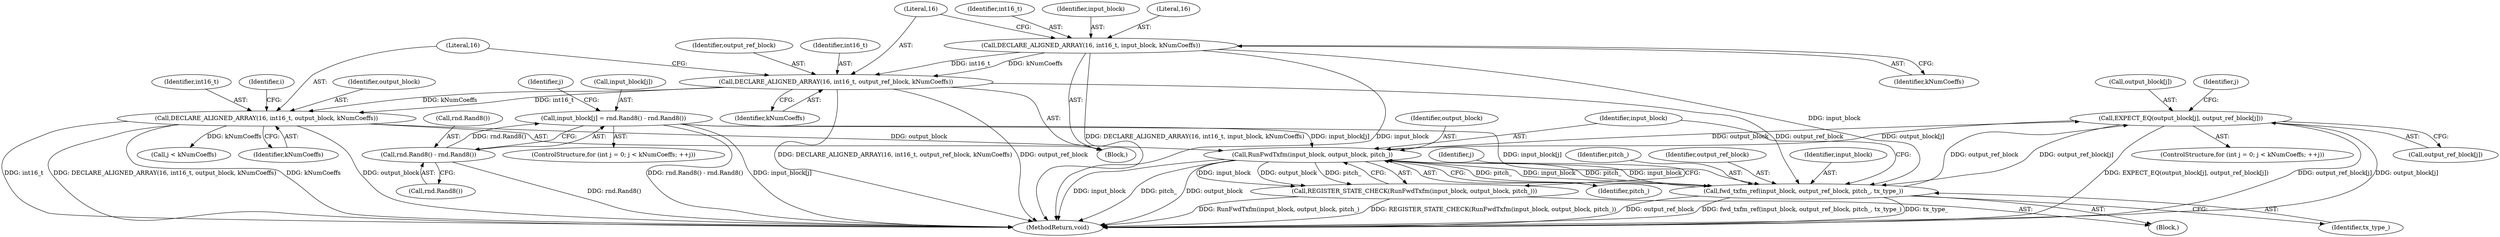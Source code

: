digraph "1_Android_5a9753fca56f0eeb9f61e342b2fccffc364f9426_73@array" {
"1000170" [label="(Call,EXPECT_EQ(output_block[j], output_ref_block[j]))"];
"1000156" [label="(Call,RunFwdTxfm(input_block, output_block, pitch_))"];
"1000150" [label="(Call,fwd_txfm_ref(input_block, output_ref_block, pitch_, tx_type_))"];
"1000143" [label="(Call,input_block[j] = rnd.Rand8() - rnd.Rand8())"];
"1000147" [label="(Call,rnd.Rand8() - rnd.Rand8())"];
"1000107" [label="(Call,DECLARE_ALIGNED_ARRAY(16, int16_t, input_block, kNumCoeffs))"];
"1000112" [label="(Call,DECLARE_ALIGNED_ARRAY(16, int16_t, output_ref_block, kNumCoeffs))"];
"1000170" [label="(Call,EXPECT_EQ(output_block[j], output_ref_block[j]))"];
"1000117" [label="(Call,DECLARE_ALIGNED_ARRAY(16, int16_t, output_block, kNumCoeffs))"];
"1000155" [label="(Call,REGISTER_STATE_CHECK(RunFwdTxfm(input_block, output_block, pitch_)))"];
"1000151" [label="(Identifier,input_block)"];
"1000177" [label="(MethodReturn,void)"];
"1000143" [label="(Call,input_block[j] = rnd.Rand8() - rnd.Rand8())"];
"1000155" [label="(Call,REGISTER_STATE_CHECK(RunFwdTxfm(input_block, output_block, pitch_)))"];
"1000157" [label="(Identifier,input_block)"];
"1000117" [label="(Call,DECLARE_ALIGNED_ARRAY(16, int16_t, output_block, kNumCoeffs))"];
"1000111" [label="(Identifier,kNumCoeffs)"];
"1000171" [label="(Call,output_block[j])"];
"1000109" [label="(Identifier,int16_t)"];
"1000110" [label="(Identifier,input_block)"];
"1000113" [label="(Literal,16)"];
"1000120" [label="(Identifier,output_block)"];
"1000156" [label="(Call,RunFwdTxfm(input_block, output_block, pitch_))"];
"1000142" [label="(Identifier,j)"];
"1000101" [label="(Block,)"];
"1000118" [label="(Literal,16)"];
"1000119" [label="(Identifier,int16_t)"];
"1000148" [label="(Call,rnd.Rand8())"];
"1000160" [label="(ControlStructure,for (int j = 0; j < kNumCoeffs; ++j))"];
"1000169" [label="(Identifier,j)"];
"1000147" [label="(Call,rnd.Rand8() - rnd.Rand8())"];
"1000108" [label="(Literal,16)"];
"1000138" [label="(Call,j < kNumCoeffs)"];
"1000153" [label="(Identifier,pitch_)"];
"1000133" [label="(ControlStructure,for (int j = 0; j < kNumCoeffs; ++j))"];
"1000107" [label="(Call,DECLARE_ALIGNED_ARRAY(16, int16_t, input_block, kNumCoeffs))"];
"1000159" [label="(Identifier,pitch_)"];
"1000125" [label="(Identifier,i)"];
"1000112" [label="(Call,DECLARE_ALIGNED_ARRAY(16, int16_t, output_ref_block, kNumCoeffs))"];
"1000163" [label="(Identifier,j)"];
"1000149" [label="(Call,rnd.Rand8())"];
"1000116" [label="(Identifier,kNumCoeffs)"];
"1000154" [label="(Identifier,tx_type_)"];
"1000115" [label="(Identifier,output_ref_block)"];
"1000170" [label="(Call,EXPECT_EQ(output_block[j], output_ref_block[j]))"];
"1000174" [label="(Call,output_ref_block[j])"];
"1000132" [label="(Block,)"];
"1000152" [label="(Identifier,output_ref_block)"];
"1000114" [label="(Identifier,int16_t)"];
"1000150" [label="(Call,fwd_txfm_ref(input_block, output_ref_block, pitch_, tx_type_))"];
"1000158" [label="(Identifier,output_block)"];
"1000121" [label="(Identifier,kNumCoeffs)"];
"1000144" [label="(Call,input_block[j])"];
"1000170" -> "1000160"  [label="AST: "];
"1000170" -> "1000174"  [label="CFG: "];
"1000171" -> "1000170"  [label="AST: "];
"1000174" -> "1000170"  [label="AST: "];
"1000169" -> "1000170"  [label="CFG: "];
"1000170" -> "1000177"  [label="DDG: output_ref_block[j]"];
"1000170" -> "1000177"  [label="DDG: output_block[j]"];
"1000170" -> "1000177"  [label="DDG: EXPECT_EQ(output_block[j], output_ref_block[j])"];
"1000170" -> "1000150"  [label="DDG: output_ref_block[j]"];
"1000170" -> "1000156"  [label="DDG: output_block[j]"];
"1000156" -> "1000170"  [label="DDG: output_block"];
"1000150" -> "1000170"  [label="DDG: output_ref_block"];
"1000156" -> "1000155"  [label="AST: "];
"1000156" -> "1000159"  [label="CFG: "];
"1000157" -> "1000156"  [label="AST: "];
"1000158" -> "1000156"  [label="AST: "];
"1000159" -> "1000156"  [label="AST: "];
"1000155" -> "1000156"  [label="CFG: "];
"1000156" -> "1000177"  [label="DDG: input_block"];
"1000156" -> "1000177"  [label="DDG: pitch_"];
"1000156" -> "1000177"  [label="DDG: output_block"];
"1000156" -> "1000150"  [label="DDG: input_block"];
"1000156" -> "1000150"  [label="DDG: pitch_"];
"1000156" -> "1000155"  [label="DDG: input_block"];
"1000156" -> "1000155"  [label="DDG: output_block"];
"1000156" -> "1000155"  [label="DDG: pitch_"];
"1000150" -> "1000156"  [label="DDG: input_block"];
"1000150" -> "1000156"  [label="DDG: pitch_"];
"1000143" -> "1000156"  [label="DDG: input_block[j]"];
"1000117" -> "1000156"  [label="DDG: output_block"];
"1000150" -> "1000132"  [label="AST: "];
"1000150" -> "1000154"  [label="CFG: "];
"1000151" -> "1000150"  [label="AST: "];
"1000152" -> "1000150"  [label="AST: "];
"1000153" -> "1000150"  [label="AST: "];
"1000154" -> "1000150"  [label="AST: "];
"1000157" -> "1000150"  [label="CFG: "];
"1000150" -> "1000177"  [label="DDG: tx_type_"];
"1000150" -> "1000177"  [label="DDG: output_ref_block"];
"1000150" -> "1000177"  [label="DDG: fwd_txfm_ref(input_block, output_ref_block, pitch_, tx_type_)"];
"1000143" -> "1000150"  [label="DDG: input_block[j]"];
"1000107" -> "1000150"  [label="DDG: input_block"];
"1000112" -> "1000150"  [label="DDG: output_ref_block"];
"1000143" -> "1000133"  [label="AST: "];
"1000143" -> "1000147"  [label="CFG: "];
"1000144" -> "1000143"  [label="AST: "];
"1000147" -> "1000143"  [label="AST: "];
"1000142" -> "1000143"  [label="CFG: "];
"1000143" -> "1000177"  [label="DDG: rnd.Rand8() - rnd.Rand8()"];
"1000143" -> "1000177"  [label="DDG: input_block[j]"];
"1000147" -> "1000143"  [label="DDG: rnd.Rand8()"];
"1000147" -> "1000149"  [label="CFG: "];
"1000148" -> "1000147"  [label="AST: "];
"1000149" -> "1000147"  [label="AST: "];
"1000147" -> "1000177"  [label="DDG: rnd.Rand8()"];
"1000107" -> "1000101"  [label="AST: "];
"1000107" -> "1000111"  [label="CFG: "];
"1000108" -> "1000107"  [label="AST: "];
"1000109" -> "1000107"  [label="AST: "];
"1000110" -> "1000107"  [label="AST: "];
"1000111" -> "1000107"  [label="AST: "];
"1000113" -> "1000107"  [label="CFG: "];
"1000107" -> "1000177"  [label="DDG: DECLARE_ALIGNED_ARRAY(16, int16_t, input_block, kNumCoeffs)"];
"1000107" -> "1000177"  [label="DDG: input_block"];
"1000107" -> "1000112"  [label="DDG: int16_t"];
"1000107" -> "1000112"  [label="DDG: kNumCoeffs"];
"1000112" -> "1000101"  [label="AST: "];
"1000112" -> "1000116"  [label="CFG: "];
"1000113" -> "1000112"  [label="AST: "];
"1000114" -> "1000112"  [label="AST: "];
"1000115" -> "1000112"  [label="AST: "];
"1000116" -> "1000112"  [label="AST: "];
"1000118" -> "1000112"  [label="CFG: "];
"1000112" -> "1000177"  [label="DDG: DECLARE_ALIGNED_ARRAY(16, int16_t, output_ref_block, kNumCoeffs)"];
"1000112" -> "1000177"  [label="DDG: output_ref_block"];
"1000112" -> "1000117"  [label="DDG: int16_t"];
"1000112" -> "1000117"  [label="DDG: kNumCoeffs"];
"1000117" -> "1000101"  [label="AST: "];
"1000117" -> "1000121"  [label="CFG: "];
"1000118" -> "1000117"  [label="AST: "];
"1000119" -> "1000117"  [label="AST: "];
"1000120" -> "1000117"  [label="AST: "];
"1000121" -> "1000117"  [label="AST: "];
"1000125" -> "1000117"  [label="CFG: "];
"1000117" -> "1000177"  [label="DDG: int16_t"];
"1000117" -> "1000177"  [label="DDG: DECLARE_ALIGNED_ARRAY(16, int16_t, output_block, kNumCoeffs)"];
"1000117" -> "1000177"  [label="DDG: kNumCoeffs"];
"1000117" -> "1000177"  [label="DDG: output_block"];
"1000117" -> "1000138"  [label="DDG: kNumCoeffs"];
"1000155" -> "1000132"  [label="AST: "];
"1000163" -> "1000155"  [label="CFG: "];
"1000155" -> "1000177"  [label="DDG: REGISTER_STATE_CHECK(RunFwdTxfm(input_block, output_block, pitch_))"];
"1000155" -> "1000177"  [label="DDG: RunFwdTxfm(input_block, output_block, pitch_)"];
}
